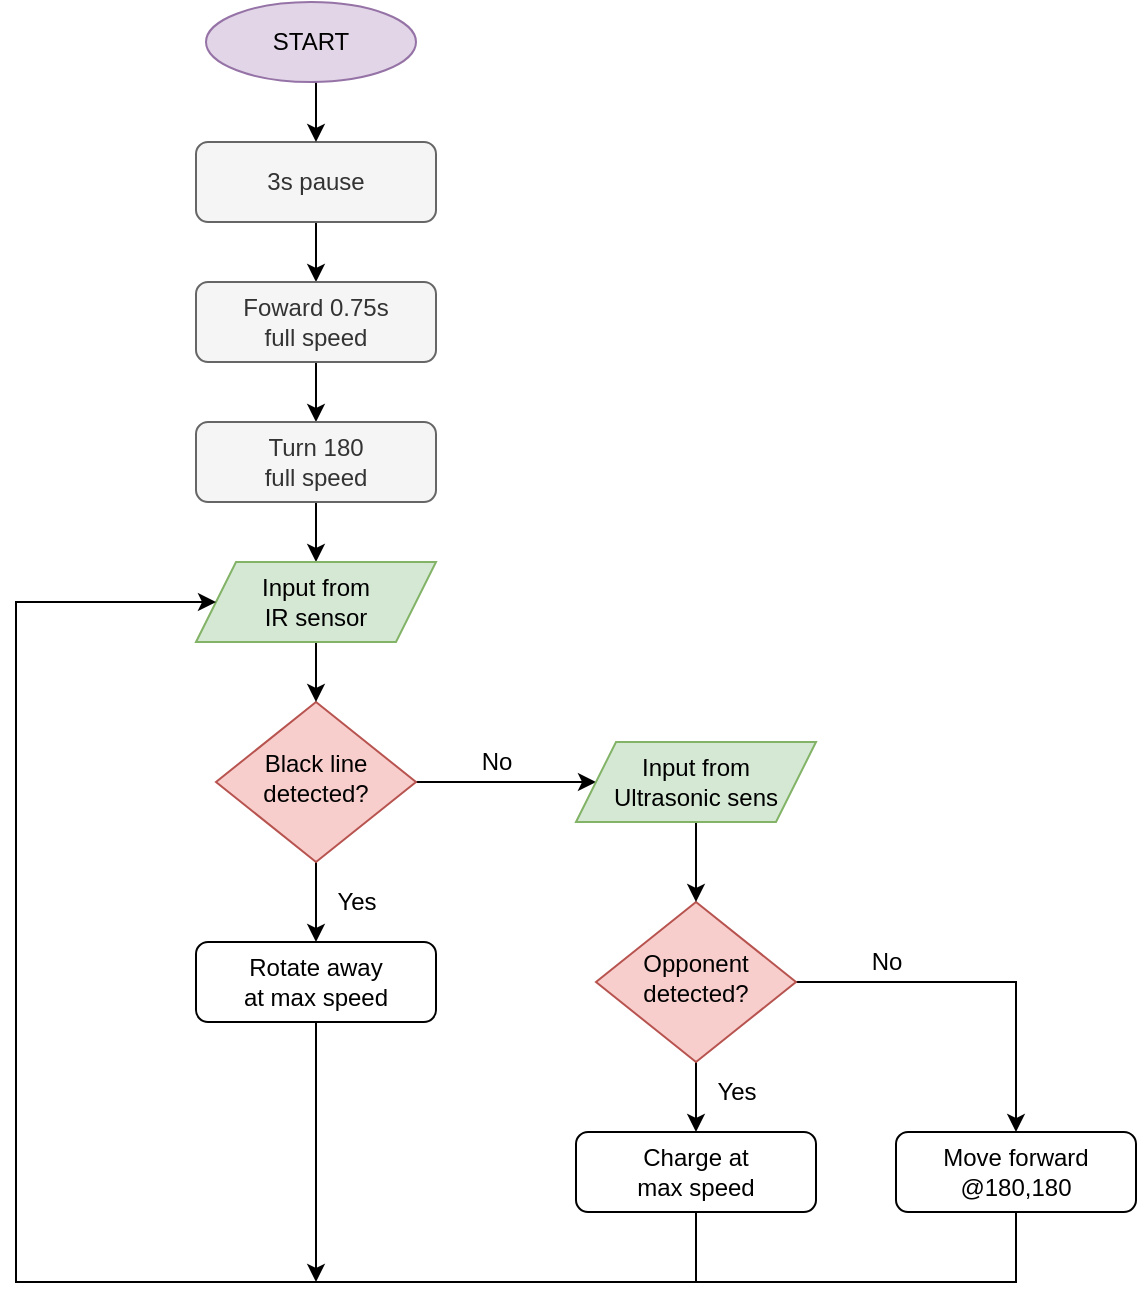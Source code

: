 <mxfile version="15.8.8" type="device"><diagram id="C5RBs43oDa-KdzZeNtuy" name="Page-1"><mxGraphModel dx="1152" dy="628" grid="1" gridSize="10" guides="1" tooltips="1" connect="1" arrows="1" fold="1" page="1" pageScale="1" pageWidth="827" pageHeight="1169" math="0" shadow="0"><root><mxCell id="WIyWlLk6GJQsqaUBKTNV-0"/><mxCell id="WIyWlLk6GJQsqaUBKTNV-1" parent="WIyWlLk6GJQsqaUBKTNV-0"/><mxCell id="c65eF8A9Aflhn628YvsZ-3" style="edgeStyle=orthogonalEdgeStyle;rounded=0;orthogonalLoop=1;jettySize=auto;html=1;exitX=0.5;exitY=1;exitDx=0;exitDy=0;entryX=0.5;entryY=0;entryDx=0;entryDy=0;" edge="1" parent="WIyWlLk6GJQsqaUBKTNV-1" source="WIyWlLk6GJQsqaUBKTNV-3" target="WIyWlLk6GJQsqaUBKTNV-7"><mxGeometry relative="1" as="geometry"/></mxCell><mxCell id="WIyWlLk6GJQsqaUBKTNV-3" value="&lt;div&gt;3s pause&lt;/div&gt;" style="rounded=1;whiteSpace=wrap;html=1;fontSize=12;glass=0;strokeWidth=1;shadow=0;fillColor=#f5f5f5;fontColor=#333333;strokeColor=#666666;" parent="WIyWlLk6GJQsqaUBKTNV-1" vertex="1"><mxGeometry x="150" y="110" width="120" height="40" as="geometry"/></mxCell><mxCell id="c65eF8A9Aflhn628YvsZ-18" style="edgeStyle=orthogonalEdgeStyle;rounded=0;orthogonalLoop=1;jettySize=auto;html=1;exitX=1;exitY=0.5;exitDx=0;exitDy=0;" edge="1" parent="WIyWlLk6GJQsqaUBKTNV-1" source="WIyWlLk6GJQsqaUBKTNV-6" target="c65eF8A9Aflhn628YvsZ-17"><mxGeometry relative="1" as="geometry"/></mxCell><mxCell id="c65eF8A9Aflhn628YvsZ-19" style="edgeStyle=orthogonalEdgeStyle;rounded=0;orthogonalLoop=1;jettySize=auto;html=1;exitX=0.5;exitY=1;exitDx=0;exitDy=0;entryX=0.5;entryY=0;entryDx=0;entryDy=0;" edge="1" parent="WIyWlLk6GJQsqaUBKTNV-1" source="WIyWlLk6GJQsqaUBKTNV-6" target="WIyWlLk6GJQsqaUBKTNV-11"><mxGeometry relative="1" as="geometry"/></mxCell><mxCell id="WIyWlLk6GJQsqaUBKTNV-6" value="Black line&lt;br&gt;detected?" style="rhombus;whiteSpace=wrap;html=1;shadow=0;fontFamily=Helvetica;fontSize=12;align=center;strokeWidth=1;spacing=6;spacingTop=-4;fillColor=#f8cecc;strokeColor=#b85450;" parent="WIyWlLk6GJQsqaUBKTNV-1" vertex="1"><mxGeometry x="160" y="390" width="100" height="80" as="geometry"/></mxCell><mxCell id="c65eF8A9Aflhn628YvsZ-11" style="edgeStyle=orthogonalEdgeStyle;rounded=0;orthogonalLoop=1;jettySize=auto;html=1;exitX=0.5;exitY=1;exitDx=0;exitDy=0;" edge="1" parent="WIyWlLk6GJQsqaUBKTNV-1" source="WIyWlLk6GJQsqaUBKTNV-7" target="c65eF8A9Aflhn628YvsZ-10"><mxGeometry relative="1" as="geometry"/></mxCell><mxCell id="WIyWlLk6GJQsqaUBKTNV-7" value="Foward 0.75s&lt;br&gt;full speed" style="rounded=1;whiteSpace=wrap;html=1;fontSize=12;glass=0;strokeWidth=1;shadow=0;fillColor=#f5f5f5;fontColor=#333333;strokeColor=#666666;" parent="WIyWlLk6GJQsqaUBKTNV-1" vertex="1"><mxGeometry x="150" y="180" width="120" height="40" as="geometry"/></mxCell><mxCell id="c65eF8A9Aflhn628YvsZ-26" style="edgeStyle=orthogonalEdgeStyle;rounded=0;orthogonalLoop=1;jettySize=auto;html=1;exitX=0.5;exitY=1;exitDx=0;exitDy=0;" edge="1" parent="WIyWlLk6GJQsqaUBKTNV-1" source="WIyWlLk6GJQsqaUBKTNV-10" target="c65eF8A9Aflhn628YvsZ-25"><mxGeometry relative="1" as="geometry"/></mxCell><mxCell id="c65eF8A9Aflhn628YvsZ-28" style="edgeStyle=orthogonalEdgeStyle;rounded=0;orthogonalLoop=1;jettySize=auto;html=1;exitX=1;exitY=0.5;exitDx=0;exitDy=0;entryX=0.5;entryY=0;entryDx=0;entryDy=0;" edge="1" parent="WIyWlLk6GJQsqaUBKTNV-1" source="WIyWlLk6GJQsqaUBKTNV-10" target="c65eF8A9Aflhn628YvsZ-23"><mxGeometry relative="1" as="geometry"><mxPoint x="560" y="600" as="targetPoint"/><Array as="points"><mxPoint x="560" y="530"/></Array></mxGeometry></mxCell><mxCell id="WIyWlLk6GJQsqaUBKTNV-10" value="Opponent&lt;br&gt;detected?" style="rhombus;whiteSpace=wrap;html=1;shadow=0;fontFamily=Helvetica;fontSize=12;align=center;strokeWidth=1;spacing=6;spacingTop=-4;fillColor=#f8cecc;strokeColor=#b85450;" parent="WIyWlLk6GJQsqaUBKTNV-1" vertex="1"><mxGeometry x="350" y="490" width="100" height="80" as="geometry"/></mxCell><mxCell id="c65eF8A9Aflhn628YvsZ-32" style="edgeStyle=orthogonalEdgeStyle;rounded=0;orthogonalLoop=1;jettySize=auto;html=1;exitX=0.5;exitY=1;exitDx=0;exitDy=0;" edge="1" parent="WIyWlLk6GJQsqaUBKTNV-1" source="WIyWlLk6GJQsqaUBKTNV-11"><mxGeometry relative="1" as="geometry"><mxPoint x="210" y="680" as="targetPoint"/></mxGeometry></mxCell><mxCell id="WIyWlLk6GJQsqaUBKTNV-11" value="Rotate away&lt;br&gt;at max speed" style="rounded=1;whiteSpace=wrap;html=1;fontSize=12;glass=0;strokeWidth=1;shadow=0;" parent="WIyWlLk6GJQsqaUBKTNV-1" vertex="1"><mxGeometry x="150" y="510" width="120" height="40" as="geometry"/></mxCell><mxCell id="c65eF8A9Aflhn628YvsZ-2" style="edgeStyle=orthogonalEdgeStyle;rounded=0;orthogonalLoop=1;jettySize=auto;html=1;exitX=0.5;exitY=1;exitDx=0;exitDy=0;entryX=0.5;entryY=0;entryDx=0;entryDy=0;" edge="1" parent="WIyWlLk6GJQsqaUBKTNV-1" source="c65eF8A9Aflhn628YvsZ-1" target="WIyWlLk6GJQsqaUBKTNV-3"><mxGeometry relative="1" as="geometry"/></mxCell><mxCell id="c65eF8A9Aflhn628YvsZ-1" value="START" style="ellipse;whiteSpace=wrap;html=1;fillColor=#e1d5e7;strokeColor=#9673a6;" vertex="1" parent="WIyWlLk6GJQsqaUBKTNV-1"><mxGeometry x="155" y="40" width="105" height="40" as="geometry"/></mxCell><mxCell id="c65eF8A9Aflhn628YvsZ-14" style="edgeStyle=orthogonalEdgeStyle;rounded=0;orthogonalLoop=1;jettySize=auto;html=1;exitX=0.5;exitY=1;exitDx=0;exitDy=0;entryX=0.5;entryY=0;entryDx=0;entryDy=0;" edge="1" parent="WIyWlLk6GJQsqaUBKTNV-1" source="c65eF8A9Aflhn628YvsZ-10" target="c65eF8A9Aflhn628YvsZ-13"><mxGeometry relative="1" as="geometry"/></mxCell><mxCell id="c65eF8A9Aflhn628YvsZ-10" value="&lt;div&gt;Turn 180&lt;/div&gt;&lt;div&gt;full speed&lt;br&gt;&lt;/div&gt;" style="rounded=1;whiteSpace=wrap;html=1;fontSize=12;glass=0;strokeWidth=1;shadow=0;fillColor=#f5f5f5;fontColor=#333333;strokeColor=#666666;" vertex="1" parent="WIyWlLk6GJQsqaUBKTNV-1"><mxGeometry x="150" y="250" width="120" height="40" as="geometry"/></mxCell><mxCell id="c65eF8A9Aflhn628YvsZ-15" style="edgeStyle=orthogonalEdgeStyle;rounded=0;orthogonalLoop=1;jettySize=auto;html=1;exitX=0.5;exitY=1;exitDx=0;exitDy=0;entryX=0.5;entryY=0;entryDx=0;entryDy=0;" edge="1" parent="WIyWlLk6GJQsqaUBKTNV-1" source="c65eF8A9Aflhn628YvsZ-13" target="WIyWlLk6GJQsqaUBKTNV-6"><mxGeometry relative="1" as="geometry"/></mxCell><mxCell id="c65eF8A9Aflhn628YvsZ-13" value="Input from &lt;br&gt;IR sensor" style="shape=parallelogram;perimeter=parallelogramPerimeter;whiteSpace=wrap;html=1;fixedSize=1;fillColor=#d5e8d4;strokeColor=#82b366;" vertex="1" parent="WIyWlLk6GJQsqaUBKTNV-1"><mxGeometry x="150" y="320" width="120" height="40" as="geometry"/></mxCell><mxCell id="c65eF8A9Aflhn628YvsZ-22" style="edgeStyle=orthogonalEdgeStyle;rounded=0;orthogonalLoop=1;jettySize=auto;html=1;exitX=0.5;exitY=1;exitDx=0;exitDy=0;" edge="1" parent="WIyWlLk6GJQsqaUBKTNV-1" source="c65eF8A9Aflhn628YvsZ-17" target="WIyWlLk6GJQsqaUBKTNV-10"><mxGeometry relative="1" as="geometry"/></mxCell><mxCell id="c65eF8A9Aflhn628YvsZ-17" value="Input from&lt;br&gt;Ultrasonic sens" style="shape=parallelogram;perimeter=parallelogramPerimeter;whiteSpace=wrap;html=1;fixedSize=1;fillColor=#d5e8d4;strokeColor=#82b366;" vertex="1" parent="WIyWlLk6GJQsqaUBKTNV-1"><mxGeometry x="340" y="410" width="120" height="40" as="geometry"/></mxCell><mxCell id="c65eF8A9Aflhn628YvsZ-20" value="Yes" style="text;html=1;align=center;verticalAlign=middle;resizable=0;points=[];autosize=1;strokeColor=none;fillColor=none;" vertex="1" parent="WIyWlLk6GJQsqaUBKTNV-1"><mxGeometry x="210" y="480" width="40" height="20" as="geometry"/></mxCell><mxCell id="c65eF8A9Aflhn628YvsZ-21" value="No" style="text;html=1;align=center;verticalAlign=middle;resizable=0;points=[];autosize=1;strokeColor=none;fillColor=none;" vertex="1" parent="WIyWlLk6GJQsqaUBKTNV-1"><mxGeometry x="285" y="410" width="30" height="20" as="geometry"/></mxCell><mxCell id="c65eF8A9Aflhn628YvsZ-33" style="edgeStyle=orthogonalEdgeStyle;rounded=0;orthogonalLoop=1;jettySize=auto;html=1;exitX=0.5;exitY=1;exitDx=0;exitDy=0;strokeColor=default;endArrow=none;endFill=0;" edge="1" parent="WIyWlLk6GJQsqaUBKTNV-1" source="c65eF8A9Aflhn628YvsZ-23"><mxGeometry relative="1" as="geometry"><mxPoint x="400" y="680" as="targetPoint"/><Array as="points"><mxPoint x="560" y="680"/></Array></mxGeometry></mxCell><mxCell id="c65eF8A9Aflhn628YvsZ-23" value="Move forward&lt;br&gt;@180,180" style="rounded=1;whiteSpace=wrap;html=1;fontSize=12;glass=0;strokeWidth=1;shadow=0;" vertex="1" parent="WIyWlLk6GJQsqaUBKTNV-1"><mxGeometry x="500" y="605" width="120" height="40" as="geometry"/></mxCell><mxCell id="c65eF8A9Aflhn628YvsZ-31" style="edgeStyle=orthogonalEdgeStyle;rounded=0;orthogonalLoop=1;jettySize=auto;html=1;exitX=0.5;exitY=1;exitDx=0;exitDy=0;entryX=0;entryY=0.5;entryDx=0;entryDy=0;" edge="1" parent="WIyWlLk6GJQsqaUBKTNV-1" source="c65eF8A9Aflhn628YvsZ-25" target="c65eF8A9Aflhn628YvsZ-13"><mxGeometry relative="1" as="geometry"><mxPoint x="50" y="340" as="targetPoint"/><Array as="points"><mxPoint x="400" y="680"/><mxPoint x="60" y="680"/><mxPoint x="60" y="340"/></Array></mxGeometry></mxCell><mxCell id="c65eF8A9Aflhn628YvsZ-25" value="Charge at&lt;br&gt;max speed" style="rounded=1;whiteSpace=wrap;html=1;fontSize=12;glass=0;strokeWidth=1;shadow=0;" vertex="1" parent="WIyWlLk6GJQsqaUBKTNV-1"><mxGeometry x="340" y="605" width="120" height="40" as="geometry"/></mxCell><mxCell id="c65eF8A9Aflhn628YvsZ-27" value="Yes" style="text;html=1;align=center;verticalAlign=middle;resizable=0;points=[];autosize=1;strokeColor=none;fillColor=none;" vertex="1" parent="WIyWlLk6GJQsqaUBKTNV-1"><mxGeometry x="400" y="575" width="40" height="20" as="geometry"/></mxCell><mxCell id="c65eF8A9Aflhn628YvsZ-29" value="No" style="text;html=1;align=center;verticalAlign=middle;resizable=0;points=[];autosize=1;strokeColor=none;fillColor=none;" vertex="1" parent="WIyWlLk6GJQsqaUBKTNV-1"><mxGeometry x="480" y="510" width="30" height="20" as="geometry"/></mxCell></root></mxGraphModel></diagram></mxfile>